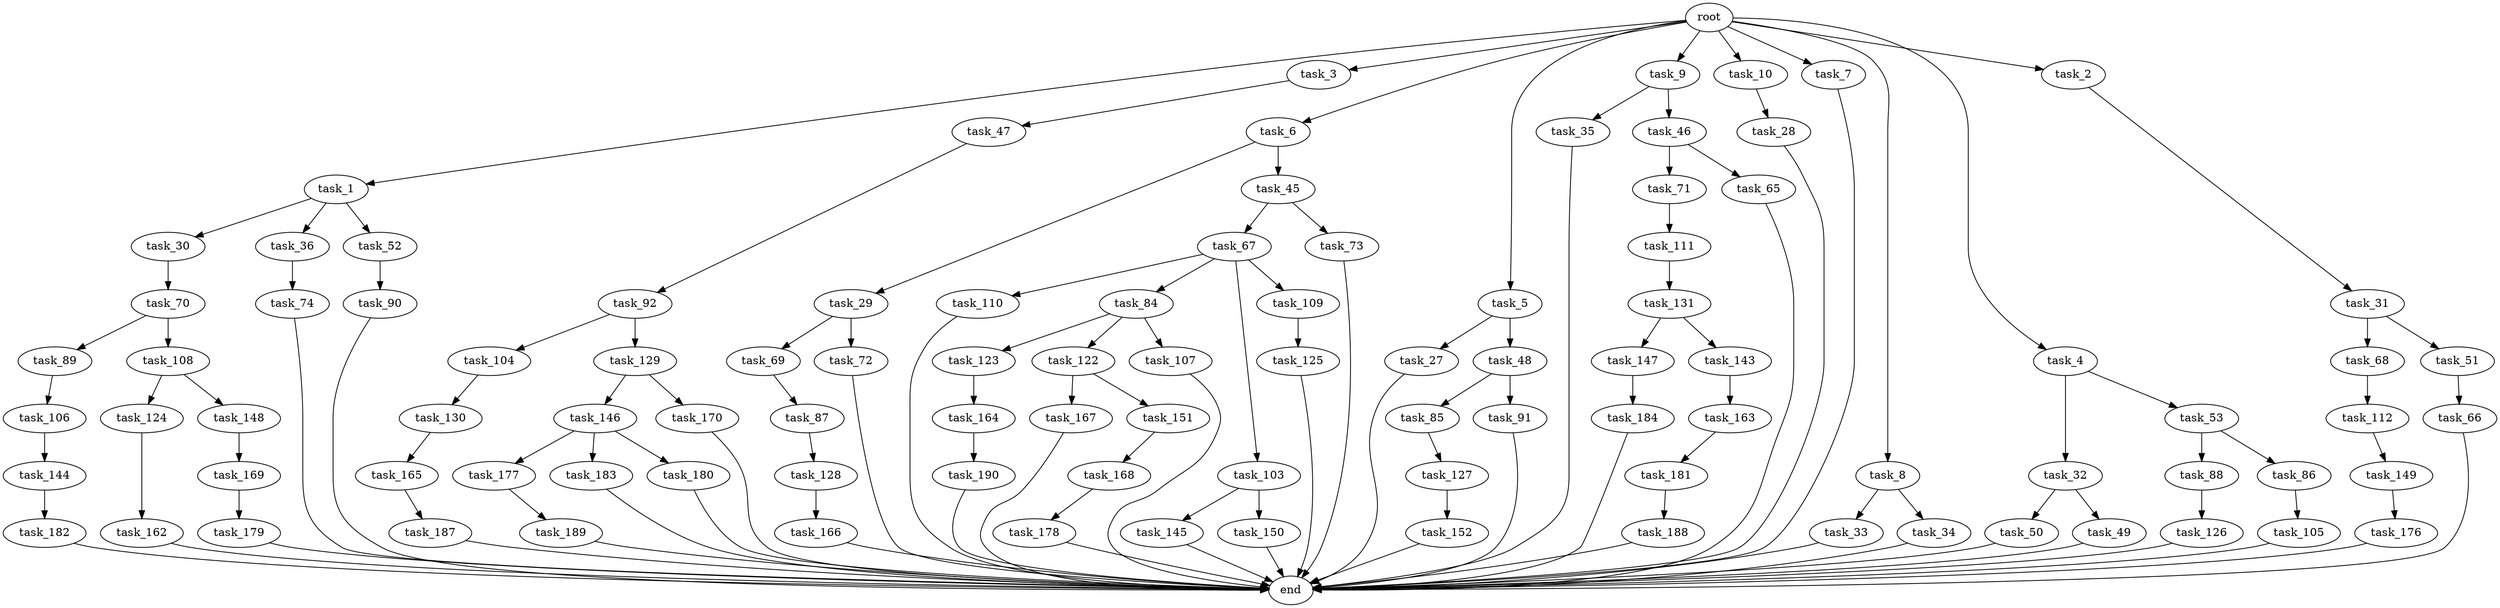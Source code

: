 digraph G {
  task_110 [size="34359738368.000000"];
  task_31 [size="77309411328.000000"];
  task_33 [size="549755813888.000000"];
  task_147 [size="420906795008.000000"];
  task_47 [size="309237645312.000000"];
  task_112 [size="309237645312.000000"];
  task_27 [size="309237645312.000000"];
  task_167 [size="695784701952.000000"];
  task_106 [size="137438953472.000000"];
  task_177 [size="858993459200.000000"];
  task_165 [size="420906795008.000000"];
  task_32 [size="77309411328.000000"];
  task_123 [size="309237645312.000000"];
  task_30 [size="420906795008.000000"];
  task_111 [size="77309411328.000000"];
  task_169 [size="34359738368.000000"];
  end [size="0.000000"];
  task_71 [size="420906795008.000000"];
  task_164 [size="309237645312.000000"];
  task_74 [size="549755813888.000000"];
  task_104 [size="34359738368.000000"];
  task_143 [size="420906795008.000000"];
  task_70 [size="858993459200.000000"];
  task_53 [size="77309411328.000000"];
  task_122 [size="309237645312.000000"];
  task_1 [size="1024.000000"];
  task_187 [size="695784701952.000000"];
  task_152 [size="34359738368.000000"];
  task_3 [size="1024.000000"];
  task_6 [size="1024.000000"];
  task_36 [size="420906795008.000000"];
  task_85 [size="695784701952.000000"];
  task_68 [size="77309411328.000000"];
  task_48 [size="309237645312.000000"];
  task_131 [size="137438953472.000000"];
  task_5 [size="1024.000000"];
  task_149 [size="137438953472.000000"];
  task_145 [size="77309411328.000000"];
  task_166 [size="34359738368.000000"];
  task_183 [size="858993459200.000000"];
  task_188 [size="77309411328.000000"];
  task_51 [size="77309411328.000000"];
  task_146 [size="420906795008.000000"];
  task_34 [size="549755813888.000000"];
  task_9 [size="1024.000000"];
  task_66 [size="214748364800.000000"];
  task_67 [size="77309411328.000000"];
  task_29 [size="695784701952.000000"];
  task_182 [size="34359738368.000000"];
  task_176 [size="309237645312.000000"];
  task_179 [size="309237645312.000000"];
  task_89 [size="34359738368.000000"];
  task_35 [size="420906795008.000000"];
  task_144 [size="420906795008.000000"];
  task_180 [size="858993459200.000000"];
  task_108 [size="34359738368.000000"];
  task_130 [size="34359738368.000000"];
  task_10 [size="1024.000000"];
  task_69 [size="858993459200.000000"];
  task_46 [size="420906795008.000000"];
  task_90 [size="137438953472.000000"];
  task_28 [size="137438953472.000000"];
  task_91 [size="695784701952.000000"];
  task_125 [size="309237645312.000000"];
  task_151 [size="695784701952.000000"];
  task_189 [size="214748364800.000000"];
  task_129 [size="34359738368.000000"];
  task_72 [size="858993459200.000000"];
  task_107 [size="309237645312.000000"];
  task_84 [size="34359738368.000000"];
  task_88 [size="214748364800.000000"];
  task_184 [size="549755813888.000000"];
  task_126 [size="695784701952.000000"];
  task_7 [size="1024.000000"];
  task_103 [size="34359738368.000000"];
  task_45 [size="695784701952.000000"];
  task_150 [size="77309411328.000000"];
  task_50 [size="309237645312.000000"];
  task_128 [size="858993459200.000000"];
  root [size="0.000000"];
  task_49 [size="309237645312.000000"];
  task_127 [size="549755813888.000000"];
  task_124 [size="77309411328.000000"];
  task_92 [size="549755813888.000000"];
  task_8 [size="1024.000000"];
  task_168 [size="420906795008.000000"];
  task_163 [size="695784701952.000000"];
  task_181 [size="858993459200.000000"];
  task_148 [size="77309411328.000000"];
  task_87 [size="214748364800.000000"];
  task_170 [size="420906795008.000000"];
  task_52 [size="420906795008.000000"];
  task_73 [size="77309411328.000000"];
  task_105 [size="420906795008.000000"];
  task_4 [size="1024.000000"];
  task_190 [size="695784701952.000000"];
  task_109 [size="34359738368.000000"];
  task_86 [size="214748364800.000000"];
  task_2 [size="1024.000000"];
  task_178 [size="77309411328.000000"];
  task_162 [size="420906795008.000000"];
  task_65 [size="420906795008.000000"];

  task_110 -> end [size="1.000000"];
  task_31 -> task_68 [size="75497472.000000"];
  task_31 -> task_51 [size="75497472.000000"];
  task_33 -> end [size="1.000000"];
  task_147 -> task_184 [size="536870912.000000"];
  task_47 -> task_92 [size="536870912.000000"];
  task_112 -> task_149 [size="134217728.000000"];
  task_27 -> end [size="1.000000"];
  task_167 -> end [size="1.000000"];
  task_106 -> task_144 [size="411041792.000000"];
  task_177 -> task_189 [size="209715200.000000"];
  task_165 -> task_187 [size="679477248.000000"];
  task_32 -> task_50 [size="301989888.000000"];
  task_32 -> task_49 [size="301989888.000000"];
  task_123 -> task_164 [size="301989888.000000"];
  task_30 -> task_70 [size="838860800.000000"];
  task_111 -> task_131 [size="134217728.000000"];
  task_169 -> task_179 [size="301989888.000000"];
  task_71 -> task_111 [size="75497472.000000"];
  task_164 -> task_190 [size="679477248.000000"];
  task_74 -> end [size="1.000000"];
  task_104 -> task_130 [size="33554432.000000"];
  task_143 -> task_163 [size="679477248.000000"];
  task_70 -> task_89 [size="33554432.000000"];
  task_70 -> task_108 [size="33554432.000000"];
  task_53 -> task_88 [size="209715200.000000"];
  task_53 -> task_86 [size="209715200.000000"];
  task_122 -> task_151 [size="679477248.000000"];
  task_122 -> task_167 [size="679477248.000000"];
  task_1 -> task_30 [size="411041792.000000"];
  task_1 -> task_36 [size="411041792.000000"];
  task_1 -> task_52 [size="411041792.000000"];
  task_187 -> end [size="1.000000"];
  task_152 -> end [size="1.000000"];
  task_3 -> task_47 [size="301989888.000000"];
  task_6 -> task_45 [size="679477248.000000"];
  task_6 -> task_29 [size="679477248.000000"];
  task_36 -> task_74 [size="536870912.000000"];
  task_85 -> task_127 [size="536870912.000000"];
  task_68 -> task_112 [size="301989888.000000"];
  task_48 -> task_85 [size="679477248.000000"];
  task_48 -> task_91 [size="679477248.000000"];
  task_131 -> task_143 [size="411041792.000000"];
  task_131 -> task_147 [size="411041792.000000"];
  task_5 -> task_48 [size="301989888.000000"];
  task_5 -> task_27 [size="301989888.000000"];
  task_149 -> task_176 [size="301989888.000000"];
  task_145 -> end [size="1.000000"];
  task_166 -> end [size="1.000000"];
  task_183 -> end [size="1.000000"];
  task_188 -> end [size="1.000000"];
  task_51 -> task_66 [size="209715200.000000"];
  task_146 -> task_180 [size="838860800.000000"];
  task_146 -> task_183 [size="838860800.000000"];
  task_146 -> task_177 [size="838860800.000000"];
  task_34 -> end [size="1.000000"];
  task_9 -> task_46 [size="411041792.000000"];
  task_9 -> task_35 [size="411041792.000000"];
  task_66 -> end [size="1.000000"];
  task_67 -> task_103 [size="33554432.000000"];
  task_67 -> task_110 [size="33554432.000000"];
  task_67 -> task_109 [size="33554432.000000"];
  task_67 -> task_84 [size="33554432.000000"];
  task_29 -> task_72 [size="838860800.000000"];
  task_29 -> task_69 [size="838860800.000000"];
  task_182 -> end [size="1.000000"];
  task_176 -> end [size="1.000000"];
  task_179 -> end [size="1.000000"];
  task_89 -> task_106 [size="134217728.000000"];
  task_35 -> end [size="1.000000"];
  task_144 -> task_182 [size="33554432.000000"];
  task_180 -> end [size="1.000000"];
  task_108 -> task_124 [size="75497472.000000"];
  task_108 -> task_148 [size="75497472.000000"];
  task_130 -> task_165 [size="411041792.000000"];
  task_10 -> task_28 [size="134217728.000000"];
  task_69 -> task_87 [size="209715200.000000"];
  task_46 -> task_71 [size="411041792.000000"];
  task_46 -> task_65 [size="411041792.000000"];
  task_90 -> end [size="1.000000"];
  task_28 -> end [size="1.000000"];
  task_91 -> end [size="1.000000"];
  task_125 -> end [size="1.000000"];
  task_151 -> task_168 [size="411041792.000000"];
  task_189 -> end [size="1.000000"];
  task_129 -> task_170 [size="411041792.000000"];
  task_129 -> task_146 [size="411041792.000000"];
  task_72 -> end [size="1.000000"];
  task_107 -> end [size="1.000000"];
  task_84 -> task_122 [size="301989888.000000"];
  task_84 -> task_107 [size="301989888.000000"];
  task_84 -> task_123 [size="301989888.000000"];
  task_88 -> task_126 [size="679477248.000000"];
  task_184 -> end [size="1.000000"];
  task_126 -> end [size="1.000000"];
  task_7 -> end [size="1.000000"];
  task_103 -> task_145 [size="75497472.000000"];
  task_103 -> task_150 [size="75497472.000000"];
  task_45 -> task_73 [size="75497472.000000"];
  task_45 -> task_67 [size="75497472.000000"];
  task_150 -> end [size="1.000000"];
  task_50 -> end [size="1.000000"];
  task_128 -> task_166 [size="33554432.000000"];
  root -> task_9 [size="1.000000"];
  root -> task_5 [size="1.000000"];
  root -> task_7 [size="1.000000"];
  root -> task_10 [size="1.000000"];
  root -> task_2 [size="1.000000"];
  root -> task_1 [size="1.000000"];
  root -> task_8 [size="1.000000"];
  root -> task_4 [size="1.000000"];
  root -> task_3 [size="1.000000"];
  root -> task_6 [size="1.000000"];
  task_49 -> end [size="1.000000"];
  task_127 -> task_152 [size="33554432.000000"];
  task_124 -> task_162 [size="411041792.000000"];
  task_92 -> task_129 [size="33554432.000000"];
  task_92 -> task_104 [size="33554432.000000"];
  task_8 -> task_33 [size="536870912.000000"];
  task_8 -> task_34 [size="536870912.000000"];
  task_168 -> task_178 [size="75497472.000000"];
  task_163 -> task_181 [size="838860800.000000"];
  task_181 -> task_188 [size="75497472.000000"];
  task_148 -> task_169 [size="33554432.000000"];
  task_87 -> task_128 [size="838860800.000000"];
  task_170 -> end [size="1.000000"];
  task_52 -> task_90 [size="134217728.000000"];
  task_73 -> end [size="1.000000"];
  task_105 -> end [size="1.000000"];
  task_4 -> task_32 [size="75497472.000000"];
  task_4 -> task_53 [size="75497472.000000"];
  task_190 -> end [size="1.000000"];
  task_109 -> task_125 [size="301989888.000000"];
  task_86 -> task_105 [size="411041792.000000"];
  task_2 -> task_31 [size="75497472.000000"];
  task_178 -> end [size="1.000000"];
  task_162 -> end [size="1.000000"];
  task_65 -> end [size="1.000000"];
}

